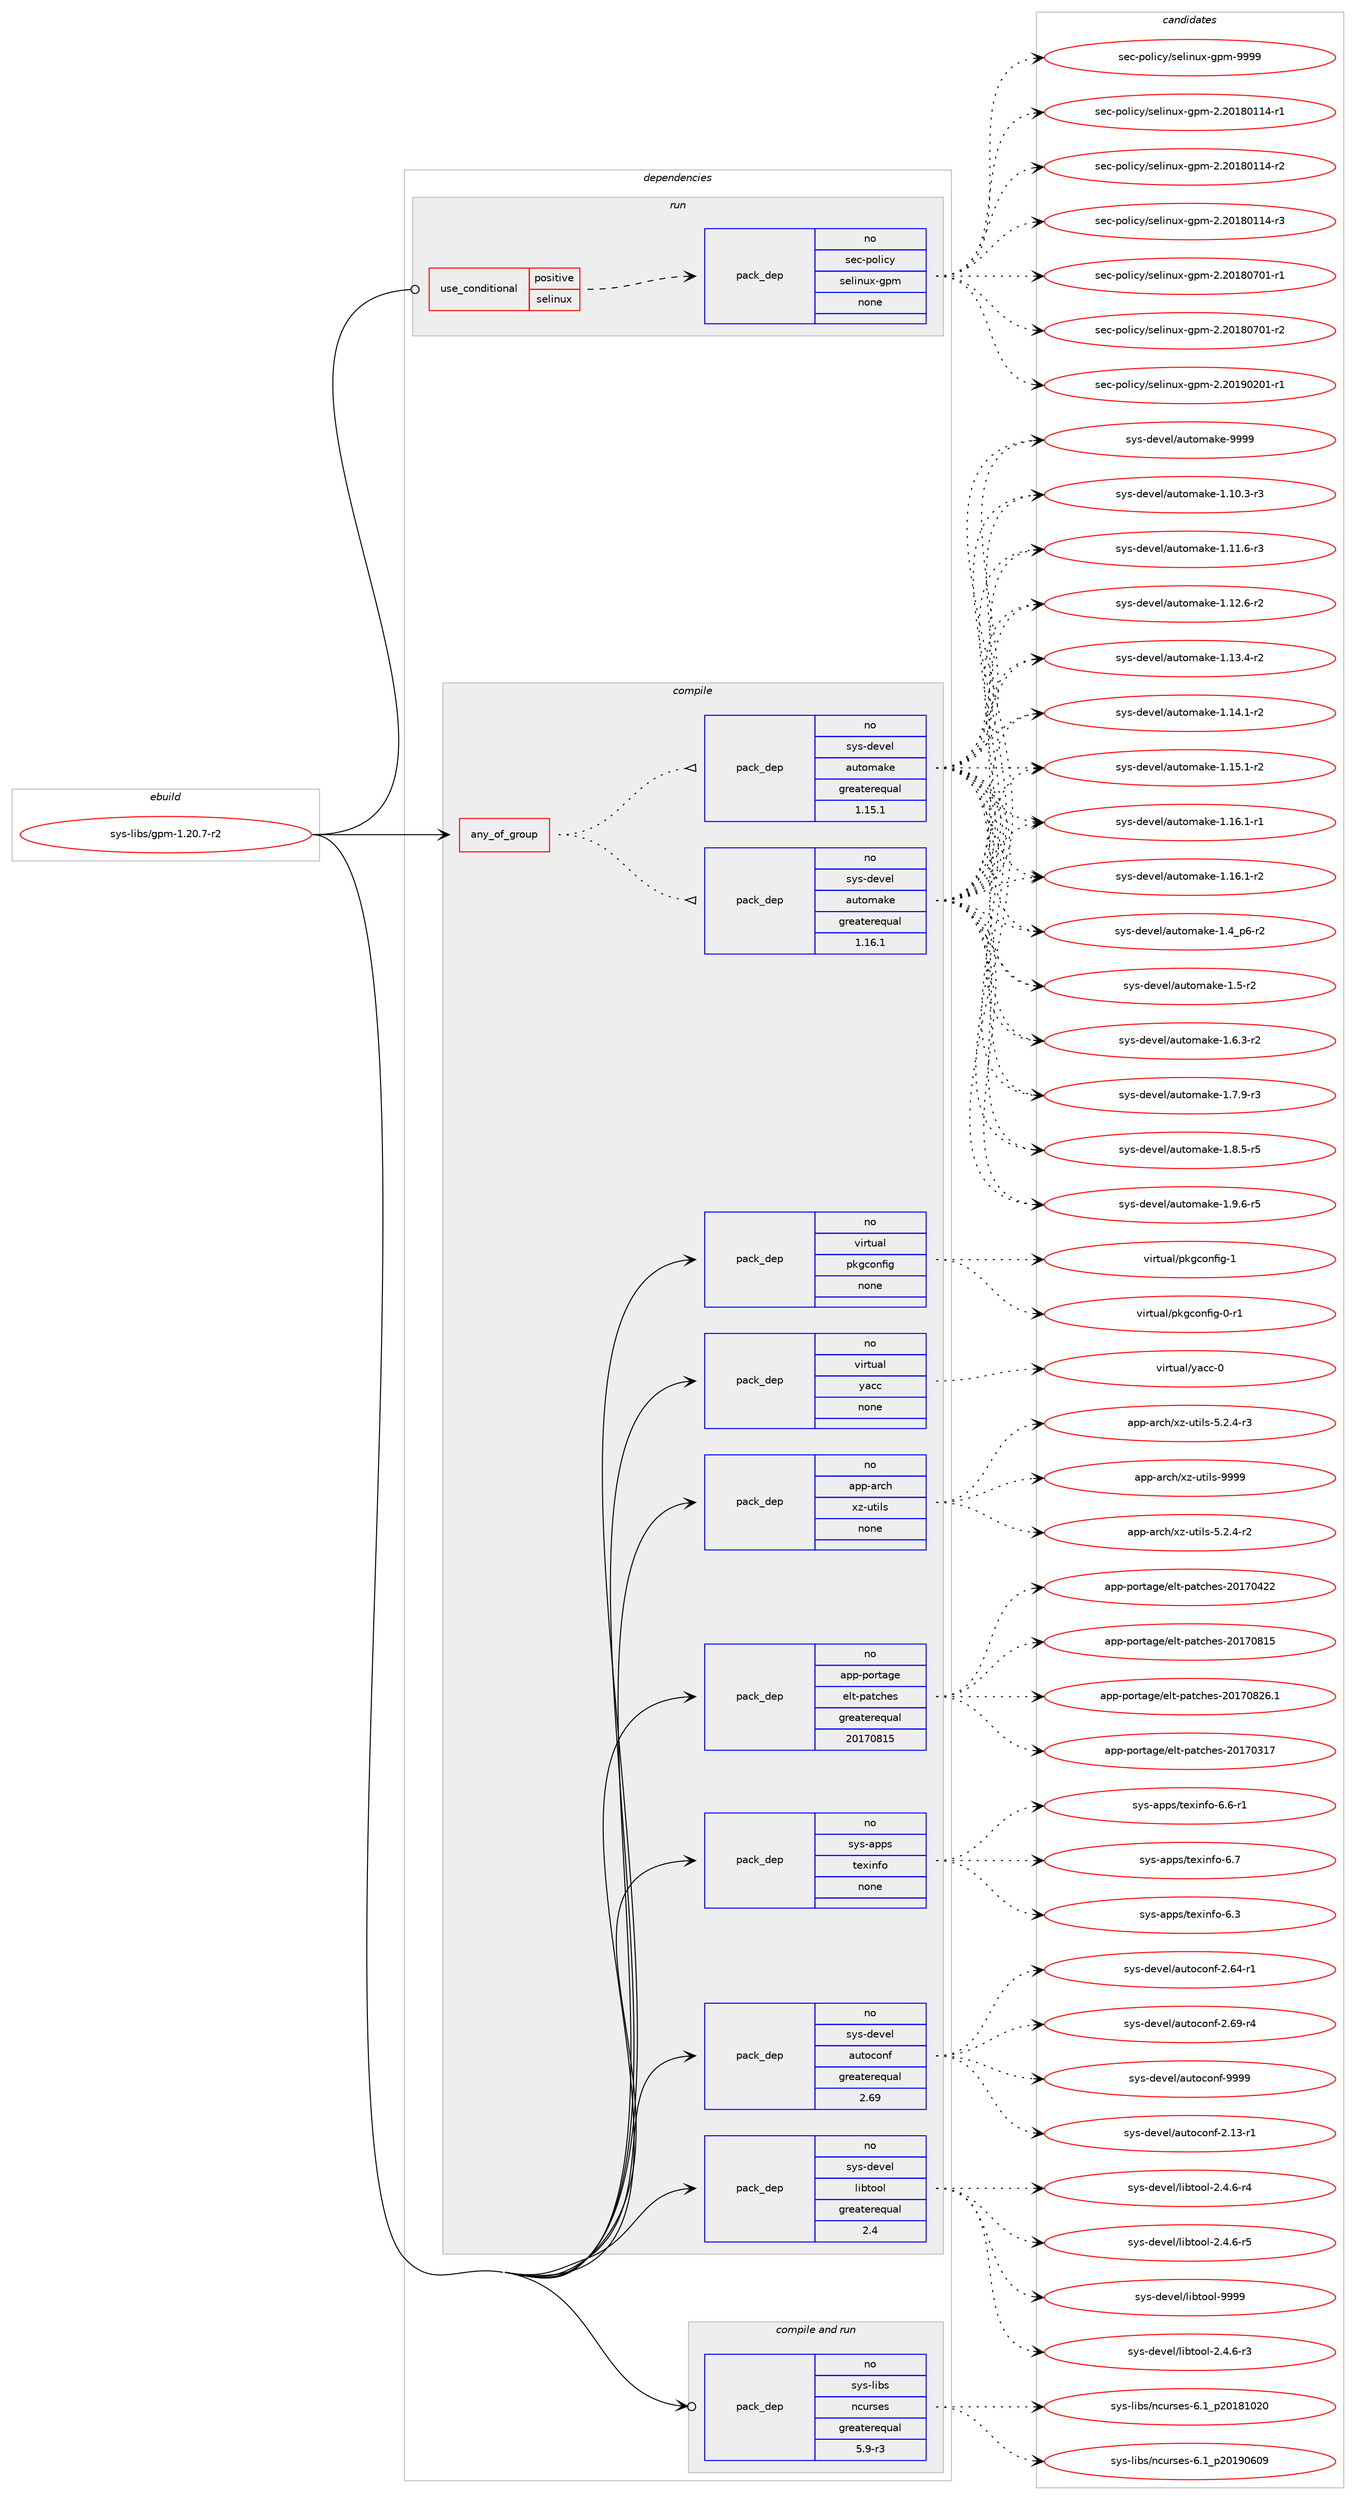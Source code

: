 digraph prolog {

# *************
# Graph options
# *************

newrank=true;
concentrate=true;
compound=true;
graph [rankdir=LR,fontname=Helvetica,fontsize=10,ranksep=1.5];#, ranksep=2.5, nodesep=0.2];
edge  [arrowhead=vee];
node  [fontname=Helvetica,fontsize=10];

# **********
# The ebuild
# **********

subgraph cluster_leftcol {
color=gray;
rank=same;
label=<<i>ebuild</i>>;
id [label="sys-libs/gpm-1.20.7-r2", color=red, width=4, href="../sys-libs/gpm-1.20.7-r2.svg"];
}

# ****************
# The dependencies
# ****************

subgraph cluster_midcol {
color=gray;
label=<<i>dependencies</i>>;
subgraph cluster_compile {
fillcolor="#eeeeee";
style=filled;
label=<<i>compile</i>>;
subgraph any15203 {
dependency896955 [label=<<TABLE BORDER="0" CELLBORDER="1" CELLSPACING="0" CELLPADDING="4"><TR><TD CELLPADDING="10">any_of_group</TD></TR></TABLE>>, shape=none, color=red];subgraph pack665739 {
dependency896956 [label=<<TABLE BORDER="0" CELLBORDER="1" CELLSPACING="0" CELLPADDING="4" WIDTH="220"><TR><TD ROWSPAN="6" CELLPADDING="30">pack_dep</TD></TR><TR><TD WIDTH="110">no</TD></TR><TR><TD>sys-devel</TD></TR><TR><TD>automake</TD></TR><TR><TD>greaterequal</TD></TR><TR><TD>1.16.1</TD></TR></TABLE>>, shape=none, color=blue];
}
dependency896955:e -> dependency896956:w [weight=20,style="dotted",arrowhead="oinv"];
subgraph pack665740 {
dependency896957 [label=<<TABLE BORDER="0" CELLBORDER="1" CELLSPACING="0" CELLPADDING="4" WIDTH="220"><TR><TD ROWSPAN="6" CELLPADDING="30">pack_dep</TD></TR><TR><TD WIDTH="110">no</TD></TR><TR><TD>sys-devel</TD></TR><TR><TD>automake</TD></TR><TR><TD>greaterequal</TD></TR><TR><TD>1.15.1</TD></TR></TABLE>>, shape=none, color=blue];
}
dependency896955:e -> dependency896957:w [weight=20,style="dotted",arrowhead="oinv"];
}
id:e -> dependency896955:w [weight=20,style="solid",arrowhead="vee"];
subgraph pack665741 {
dependency896958 [label=<<TABLE BORDER="0" CELLBORDER="1" CELLSPACING="0" CELLPADDING="4" WIDTH="220"><TR><TD ROWSPAN="6" CELLPADDING="30">pack_dep</TD></TR><TR><TD WIDTH="110">no</TD></TR><TR><TD>app-arch</TD></TR><TR><TD>xz-utils</TD></TR><TR><TD>none</TD></TR><TR><TD></TD></TR></TABLE>>, shape=none, color=blue];
}
id:e -> dependency896958:w [weight=20,style="solid",arrowhead="vee"];
subgraph pack665742 {
dependency896959 [label=<<TABLE BORDER="0" CELLBORDER="1" CELLSPACING="0" CELLPADDING="4" WIDTH="220"><TR><TD ROWSPAN="6" CELLPADDING="30">pack_dep</TD></TR><TR><TD WIDTH="110">no</TD></TR><TR><TD>app-portage</TD></TR><TR><TD>elt-patches</TD></TR><TR><TD>greaterequal</TD></TR><TR><TD>20170815</TD></TR></TABLE>>, shape=none, color=blue];
}
id:e -> dependency896959:w [weight=20,style="solid",arrowhead="vee"];
subgraph pack665743 {
dependency896960 [label=<<TABLE BORDER="0" CELLBORDER="1" CELLSPACING="0" CELLPADDING="4" WIDTH="220"><TR><TD ROWSPAN="6" CELLPADDING="30">pack_dep</TD></TR><TR><TD WIDTH="110">no</TD></TR><TR><TD>sys-apps</TD></TR><TR><TD>texinfo</TD></TR><TR><TD>none</TD></TR><TR><TD></TD></TR></TABLE>>, shape=none, color=blue];
}
id:e -> dependency896960:w [weight=20,style="solid",arrowhead="vee"];
subgraph pack665744 {
dependency896961 [label=<<TABLE BORDER="0" CELLBORDER="1" CELLSPACING="0" CELLPADDING="4" WIDTH="220"><TR><TD ROWSPAN="6" CELLPADDING="30">pack_dep</TD></TR><TR><TD WIDTH="110">no</TD></TR><TR><TD>sys-devel</TD></TR><TR><TD>autoconf</TD></TR><TR><TD>greaterequal</TD></TR><TR><TD>2.69</TD></TR></TABLE>>, shape=none, color=blue];
}
id:e -> dependency896961:w [weight=20,style="solid",arrowhead="vee"];
subgraph pack665745 {
dependency896962 [label=<<TABLE BORDER="0" CELLBORDER="1" CELLSPACING="0" CELLPADDING="4" WIDTH="220"><TR><TD ROWSPAN="6" CELLPADDING="30">pack_dep</TD></TR><TR><TD WIDTH="110">no</TD></TR><TR><TD>sys-devel</TD></TR><TR><TD>libtool</TD></TR><TR><TD>greaterequal</TD></TR><TR><TD>2.4</TD></TR></TABLE>>, shape=none, color=blue];
}
id:e -> dependency896962:w [weight=20,style="solid",arrowhead="vee"];
subgraph pack665746 {
dependency896963 [label=<<TABLE BORDER="0" CELLBORDER="1" CELLSPACING="0" CELLPADDING="4" WIDTH="220"><TR><TD ROWSPAN="6" CELLPADDING="30">pack_dep</TD></TR><TR><TD WIDTH="110">no</TD></TR><TR><TD>virtual</TD></TR><TR><TD>pkgconfig</TD></TR><TR><TD>none</TD></TR><TR><TD></TD></TR></TABLE>>, shape=none, color=blue];
}
id:e -> dependency896963:w [weight=20,style="solid",arrowhead="vee"];
subgraph pack665747 {
dependency896964 [label=<<TABLE BORDER="0" CELLBORDER="1" CELLSPACING="0" CELLPADDING="4" WIDTH="220"><TR><TD ROWSPAN="6" CELLPADDING="30">pack_dep</TD></TR><TR><TD WIDTH="110">no</TD></TR><TR><TD>virtual</TD></TR><TR><TD>yacc</TD></TR><TR><TD>none</TD></TR><TR><TD></TD></TR></TABLE>>, shape=none, color=blue];
}
id:e -> dependency896964:w [weight=20,style="solid",arrowhead="vee"];
}
subgraph cluster_compileandrun {
fillcolor="#eeeeee";
style=filled;
label=<<i>compile and run</i>>;
subgraph pack665748 {
dependency896965 [label=<<TABLE BORDER="0" CELLBORDER="1" CELLSPACING="0" CELLPADDING="4" WIDTH="220"><TR><TD ROWSPAN="6" CELLPADDING="30">pack_dep</TD></TR><TR><TD WIDTH="110">no</TD></TR><TR><TD>sys-libs</TD></TR><TR><TD>ncurses</TD></TR><TR><TD>greaterequal</TD></TR><TR><TD>5.9-r3</TD></TR></TABLE>>, shape=none, color=blue];
}
id:e -> dependency896965:w [weight=20,style="solid",arrowhead="odotvee"];
}
subgraph cluster_run {
fillcolor="#eeeeee";
style=filled;
label=<<i>run</i>>;
subgraph cond215467 {
dependency896966 [label=<<TABLE BORDER="0" CELLBORDER="1" CELLSPACING="0" CELLPADDING="4"><TR><TD ROWSPAN="3" CELLPADDING="10">use_conditional</TD></TR><TR><TD>positive</TD></TR><TR><TD>selinux</TD></TR></TABLE>>, shape=none, color=red];
subgraph pack665749 {
dependency896967 [label=<<TABLE BORDER="0" CELLBORDER="1" CELLSPACING="0" CELLPADDING="4" WIDTH="220"><TR><TD ROWSPAN="6" CELLPADDING="30">pack_dep</TD></TR><TR><TD WIDTH="110">no</TD></TR><TR><TD>sec-policy</TD></TR><TR><TD>selinux-gpm</TD></TR><TR><TD>none</TD></TR><TR><TD></TD></TR></TABLE>>, shape=none, color=blue];
}
dependency896966:e -> dependency896967:w [weight=20,style="dashed",arrowhead="vee"];
}
id:e -> dependency896966:w [weight=20,style="solid",arrowhead="odot"];
}
}

# **************
# The candidates
# **************

subgraph cluster_choices {
rank=same;
color=gray;
label=<<i>candidates</i>>;

subgraph choice665739 {
color=black;
nodesep=1;
choice11512111545100101118101108479711711611110997107101454946494846514511451 [label="sys-devel/automake-1.10.3-r3", color=red, width=4,href="../sys-devel/automake-1.10.3-r3.svg"];
choice11512111545100101118101108479711711611110997107101454946494946544511451 [label="sys-devel/automake-1.11.6-r3", color=red, width=4,href="../sys-devel/automake-1.11.6-r3.svg"];
choice11512111545100101118101108479711711611110997107101454946495046544511450 [label="sys-devel/automake-1.12.6-r2", color=red, width=4,href="../sys-devel/automake-1.12.6-r2.svg"];
choice11512111545100101118101108479711711611110997107101454946495146524511450 [label="sys-devel/automake-1.13.4-r2", color=red, width=4,href="../sys-devel/automake-1.13.4-r2.svg"];
choice11512111545100101118101108479711711611110997107101454946495246494511450 [label="sys-devel/automake-1.14.1-r2", color=red, width=4,href="../sys-devel/automake-1.14.1-r2.svg"];
choice11512111545100101118101108479711711611110997107101454946495346494511450 [label="sys-devel/automake-1.15.1-r2", color=red, width=4,href="../sys-devel/automake-1.15.1-r2.svg"];
choice11512111545100101118101108479711711611110997107101454946495446494511449 [label="sys-devel/automake-1.16.1-r1", color=red, width=4,href="../sys-devel/automake-1.16.1-r1.svg"];
choice11512111545100101118101108479711711611110997107101454946495446494511450 [label="sys-devel/automake-1.16.1-r2", color=red, width=4,href="../sys-devel/automake-1.16.1-r2.svg"];
choice115121115451001011181011084797117116111109971071014549465295112544511450 [label="sys-devel/automake-1.4_p6-r2", color=red, width=4,href="../sys-devel/automake-1.4_p6-r2.svg"];
choice11512111545100101118101108479711711611110997107101454946534511450 [label="sys-devel/automake-1.5-r2", color=red, width=4,href="../sys-devel/automake-1.5-r2.svg"];
choice115121115451001011181011084797117116111109971071014549465446514511450 [label="sys-devel/automake-1.6.3-r2", color=red, width=4,href="../sys-devel/automake-1.6.3-r2.svg"];
choice115121115451001011181011084797117116111109971071014549465546574511451 [label="sys-devel/automake-1.7.9-r3", color=red, width=4,href="../sys-devel/automake-1.7.9-r3.svg"];
choice115121115451001011181011084797117116111109971071014549465646534511453 [label="sys-devel/automake-1.8.5-r5", color=red, width=4,href="../sys-devel/automake-1.8.5-r5.svg"];
choice115121115451001011181011084797117116111109971071014549465746544511453 [label="sys-devel/automake-1.9.6-r5", color=red, width=4,href="../sys-devel/automake-1.9.6-r5.svg"];
choice115121115451001011181011084797117116111109971071014557575757 [label="sys-devel/automake-9999", color=red, width=4,href="../sys-devel/automake-9999.svg"];
dependency896956:e -> choice11512111545100101118101108479711711611110997107101454946494846514511451:w [style=dotted,weight="100"];
dependency896956:e -> choice11512111545100101118101108479711711611110997107101454946494946544511451:w [style=dotted,weight="100"];
dependency896956:e -> choice11512111545100101118101108479711711611110997107101454946495046544511450:w [style=dotted,weight="100"];
dependency896956:e -> choice11512111545100101118101108479711711611110997107101454946495146524511450:w [style=dotted,weight="100"];
dependency896956:e -> choice11512111545100101118101108479711711611110997107101454946495246494511450:w [style=dotted,weight="100"];
dependency896956:e -> choice11512111545100101118101108479711711611110997107101454946495346494511450:w [style=dotted,weight="100"];
dependency896956:e -> choice11512111545100101118101108479711711611110997107101454946495446494511449:w [style=dotted,weight="100"];
dependency896956:e -> choice11512111545100101118101108479711711611110997107101454946495446494511450:w [style=dotted,weight="100"];
dependency896956:e -> choice115121115451001011181011084797117116111109971071014549465295112544511450:w [style=dotted,weight="100"];
dependency896956:e -> choice11512111545100101118101108479711711611110997107101454946534511450:w [style=dotted,weight="100"];
dependency896956:e -> choice115121115451001011181011084797117116111109971071014549465446514511450:w [style=dotted,weight="100"];
dependency896956:e -> choice115121115451001011181011084797117116111109971071014549465546574511451:w [style=dotted,weight="100"];
dependency896956:e -> choice115121115451001011181011084797117116111109971071014549465646534511453:w [style=dotted,weight="100"];
dependency896956:e -> choice115121115451001011181011084797117116111109971071014549465746544511453:w [style=dotted,weight="100"];
dependency896956:e -> choice115121115451001011181011084797117116111109971071014557575757:w [style=dotted,weight="100"];
}
subgraph choice665740 {
color=black;
nodesep=1;
choice11512111545100101118101108479711711611110997107101454946494846514511451 [label="sys-devel/automake-1.10.3-r3", color=red, width=4,href="../sys-devel/automake-1.10.3-r3.svg"];
choice11512111545100101118101108479711711611110997107101454946494946544511451 [label="sys-devel/automake-1.11.6-r3", color=red, width=4,href="../sys-devel/automake-1.11.6-r3.svg"];
choice11512111545100101118101108479711711611110997107101454946495046544511450 [label="sys-devel/automake-1.12.6-r2", color=red, width=4,href="../sys-devel/automake-1.12.6-r2.svg"];
choice11512111545100101118101108479711711611110997107101454946495146524511450 [label="sys-devel/automake-1.13.4-r2", color=red, width=4,href="../sys-devel/automake-1.13.4-r2.svg"];
choice11512111545100101118101108479711711611110997107101454946495246494511450 [label="sys-devel/automake-1.14.1-r2", color=red, width=4,href="../sys-devel/automake-1.14.1-r2.svg"];
choice11512111545100101118101108479711711611110997107101454946495346494511450 [label="sys-devel/automake-1.15.1-r2", color=red, width=4,href="../sys-devel/automake-1.15.1-r2.svg"];
choice11512111545100101118101108479711711611110997107101454946495446494511449 [label="sys-devel/automake-1.16.1-r1", color=red, width=4,href="../sys-devel/automake-1.16.1-r1.svg"];
choice11512111545100101118101108479711711611110997107101454946495446494511450 [label="sys-devel/automake-1.16.1-r2", color=red, width=4,href="../sys-devel/automake-1.16.1-r2.svg"];
choice115121115451001011181011084797117116111109971071014549465295112544511450 [label="sys-devel/automake-1.4_p6-r2", color=red, width=4,href="../sys-devel/automake-1.4_p6-r2.svg"];
choice11512111545100101118101108479711711611110997107101454946534511450 [label="sys-devel/automake-1.5-r2", color=red, width=4,href="../sys-devel/automake-1.5-r2.svg"];
choice115121115451001011181011084797117116111109971071014549465446514511450 [label="sys-devel/automake-1.6.3-r2", color=red, width=4,href="../sys-devel/automake-1.6.3-r2.svg"];
choice115121115451001011181011084797117116111109971071014549465546574511451 [label="sys-devel/automake-1.7.9-r3", color=red, width=4,href="../sys-devel/automake-1.7.9-r3.svg"];
choice115121115451001011181011084797117116111109971071014549465646534511453 [label="sys-devel/automake-1.8.5-r5", color=red, width=4,href="../sys-devel/automake-1.8.5-r5.svg"];
choice115121115451001011181011084797117116111109971071014549465746544511453 [label="sys-devel/automake-1.9.6-r5", color=red, width=4,href="../sys-devel/automake-1.9.6-r5.svg"];
choice115121115451001011181011084797117116111109971071014557575757 [label="sys-devel/automake-9999", color=red, width=4,href="../sys-devel/automake-9999.svg"];
dependency896957:e -> choice11512111545100101118101108479711711611110997107101454946494846514511451:w [style=dotted,weight="100"];
dependency896957:e -> choice11512111545100101118101108479711711611110997107101454946494946544511451:w [style=dotted,weight="100"];
dependency896957:e -> choice11512111545100101118101108479711711611110997107101454946495046544511450:w [style=dotted,weight="100"];
dependency896957:e -> choice11512111545100101118101108479711711611110997107101454946495146524511450:w [style=dotted,weight="100"];
dependency896957:e -> choice11512111545100101118101108479711711611110997107101454946495246494511450:w [style=dotted,weight="100"];
dependency896957:e -> choice11512111545100101118101108479711711611110997107101454946495346494511450:w [style=dotted,weight="100"];
dependency896957:e -> choice11512111545100101118101108479711711611110997107101454946495446494511449:w [style=dotted,weight="100"];
dependency896957:e -> choice11512111545100101118101108479711711611110997107101454946495446494511450:w [style=dotted,weight="100"];
dependency896957:e -> choice115121115451001011181011084797117116111109971071014549465295112544511450:w [style=dotted,weight="100"];
dependency896957:e -> choice11512111545100101118101108479711711611110997107101454946534511450:w [style=dotted,weight="100"];
dependency896957:e -> choice115121115451001011181011084797117116111109971071014549465446514511450:w [style=dotted,weight="100"];
dependency896957:e -> choice115121115451001011181011084797117116111109971071014549465546574511451:w [style=dotted,weight="100"];
dependency896957:e -> choice115121115451001011181011084797117116111109971071014549465646534511453:w [style=dotted,weight="100"];
dependency896957:e -> choice115121115451001011181011084797117116111109971071014549465746544511453:w [style=dotted,weight="100"];
dependency896957:e -> choice115121115451001011181011084797117116111109971071014557575757:w [style=dotted,weight="100"];
}
subgraph choice665741 {
color=black;
nodesep=1;
choice9711211245971149910447120122451171161051081154553465046524511450 [label="app-arch/xz-utils-5.2.4-r2", color=red, width=4,href="../app-arch/xz-utils-5.2.4-r2.svg"];
choice9711211245971149910447120122451171161051081154553465046524511451 [label="app-arch/xz-utils-5.2.4-r3", color=red, width=4,href="../app-arch/xz-utils-5.2.4-r3.svg"];
choice9711211245971149910447120122451171161051081154557575757 [label="app-arch/xz-utils-9999", color=red, width=4,href="../app-arch/xz-utils-9999.svg"];
dependency896958:e -> choice9711211245971149910447120122451171161051081154553465046524511450:w [style=dotted,weight="100"];
dependency896958:e -> choice9711211245971149910447120122451171161051081154553465046524511451:w [style=dotted,weight="100"];
dependency896958:e -> choice9711211245971149910447120122451171161051081154557575757:w [style=dotted,weight="100"];
}
subgraph choice665742 {
color=black;
nodesep=1;
choice97112112451121111141169710310147101108116451129711699104101115455048495548514955 [label="app-portage/elt-patches-20170317", color=red, width=4,href="../app-portage/elt-patches-20170317.svg"];
choice97112112451121111141169710310147101108116451129711699104101115455048495548525050 [label="app-portage/elt-patches-20170422", color=red, width=4,href="../app-portage/elt-patches-20170422.svg"];
choice97112112451121111141169710310147101108116451129711699104101115455048495548564953 [label="app-portage/elt-patches-20170815", color=red, width=4,href="../app-portage/elt-patches-20170815.svg"];
choice971121124511211111411697103101471011081164511297116991041011154550484955485650544649 [label="app-portage/elt-patches-20170826.1", color=red, width=4,href="../app-portage/elt-patches-20170826.1.svg"];
dependency896959:e -> choice97112112451121111141169710310147101108116451129711699104101115455048495548514955:w [style=dotted,weight="100"];
dependency896959:e -> choice97112112451121111141169710310147101108116451129711699104101115455048495548525050:w [style=dotted,weight="100"];
dependency896959:e -> choice97112112451121111141169710310147101108116451129711699104101115455048495548564953:w [style=dotted,weight="100"];
dependency896959:e -> choice971121124511211111411697103101471011081164511297116991041011154550484955485650544649:w [style=dotted,weight="100"];
}
subgraph choice665743 {
color=black;
nodesep=1;
choice11512111545971121121154711610112010511010211145544651 [label="sys-apps/texinfo-6.3", color=red, width=4,href="../sys-apps/texinfo-6.3.svg"];
choice115121115459711211211547116101120105110102111455446544511449 [label="sys-apps/texinfo-6.6-r1", color=red, width=4,href="../sys-apps/texinfo-6.6-r1.svg"];
choice11512111545971121121154711610112010511010211145544655 [label="sys-apps/texinfo-6.7", color=red, width=4,href="../sys-apps/texinfo-6.7.svg"];
dependency896960:e -> choice11512111545971121121154711610112010511010211145544651:w [style=dotted,weight="100"];
dependency896960:e -> choice115121115459711211211547116101120105110102111455446544511449:w [style=dotted,weight="100"];
dependency896960:e -> choice11512111545971121121154711610112010511010211145544655:w [style=dotted,weight="100"];
}
subgraph choice665744 {
color=black;
nodesep=1;
choice1151211154510010111810110847971171161119911111010245504649514511449 [label="sys-devel/autoconf-2.13-r1", color=red, width=4,href="../sys-devel/autoconf-2.13-r1.svg"];
choice1151211154510010111810110847971171161119911111010245504654524511449 [label="sys-devel/autoconf-2.64-r1", color=red, width=4,href="../sys-devel/autoconf-2.64-r1.svg"];
choice1151211154510010111810110847971171161119911111010245504654574511452 [label="sys-devel/autoconf-2.69-r4", color=red, width=4,href="../sys-devel/autoconf-2.69-r4.svg"];
choice115121115451001011181011084797117116111991111101024557575757 [label="sys-devel/autoconf-9999", color=red, width=4,href="../sys-devel/autoconf-9999.svg"];
dependency896961:e -> choice1151211154510010111810110847971171161119911111010245504649514511449:w [style=dotted,weight="100"];
dependency896961:e -> choice1151211154510010111810110847971171161119911111010245504654524511449:w [style=dotted,weight="100"];
dependency896961:e -> choice1151211154510010111810110847971171161119911111010245504654574511452:w [style=dotted,weight="100"];
dependency896961:e -> choice115121115451001011181011084797117116111991111101024557575757:w [style=dotted,weight="100"];
}
subgraph choice665745 {
color=black;
nodesep=1;
choice1151211154510010111810110847108105981161111111084550465246544511451 [label="sys-devel/libtool-2.4.6-r3", color=red, width=4,href="../sys-devel/libtool-2.4.6-r3.svg"];
choice1151211154510010111810110847108105981161111111084550465246544511452 [label="sys-devel/libtool-2.4.6-r4", color=red, width=4,href="../sys-devel/libtool-2.4.6-r4.svg"];
choice1151211154510010111810110847108105981161111111084550465246544511453 [label="sys-devel/libtool-2.4.6-r5", color=red, width=4,href="../sys-devel/libtool-2.4.6-r5.svg"];
choice1151211154510010111810110847108105981161111111084557575757 [label="sys-devel/libtool-9999", color=red, width=4,href="../sys-devel/libtool-9999.svg"];
dependency896962:e -> choice1151211154510010111810110847108105981161111111084550465246544511451:w [style=dotted,weight="100"];
dependency896962:e -> choice1151211154510010111810110847108105981161111111084550465246544511452:w [style=dotted,weight="100"];
dependency896962:e -> choice1151211154510010111810110847108105981161111111084550465246544511453:w [style=dotted,weight="100"];
dependency896962:e -> choice1151211154510010111810110847108105981161111111084557575757:w [style=dotted,weight="100"];
}
subgraph choice665746 {
color=black;
nodesep=1;
choice11810511411611797108471121071039911111010210510345484511449 [label="virtual/pkgconfig-0-r1", color=red, width=4,href="../virtual/pkgconfig-0-r1.svg"];
choice1181051141161179710847112107103991111101021051034549 [label="virtual/pkgconfig-1", color=red, width=4,href="../virtual/pkgconfig-1.svg"];
dependency896963:e -> choice11810511411611797108471121071039911111010210510345484511449:w [style=dotted,weight="100"];
dependency896963:e -> choice1181051141161179710847112107103991111101021051034549:w [style=dotted,weight="100"];
}
subgraph choice665747 {
color=black;
nodesep=1;
choice11810511411611797108471219799994548 [label="virtual/yacc-0", color=red, width=4,href="../virtual/yacc-0.svg"];
dependency896964:e -> choice11810511411611797108471219799994548:w [style=dotted,weight="100"];
}
subgraph choice665748 {
color=black;
nodesep=1;
choice1151211154510810598115471109911711411510111545544649951125048495649485048 [label="sys-libs/ncurses-6.1_p20181020", color=red, width=4,href="../sys-libs/ncurses-6.1_p20181020.svg"];
choice1151211154510810598115471109911711411510111545544649951125048495748544857 [label="sys-libs/ncurses-6.1_p20190609", color=red, width=4,href="../sys-libs/ncurses-6.1_p20190609.svg"];
dependency896965:e -> choice1151211154510810598115471109911711411510111545544649951125048495649485048:w [style=dotted,weight="100"];
dependency896965:e -> choice1151211154510810598115471109911711411510111545544649951125048495748544857:w [style=dotted,weight="100"];
}
subgraph choice665749 {
color=black;
nodesep=1;
choice115101994511211110810599121471151011081051101171204510311210945504650484956484949524511449 [label="sec-policy/selinux-gpm-2.20180114-r1", color=red, width=4,href="../sec-policy/selinux-gpm-2.20180114-r1.svg"];
choice115101994511211110810599121471151011081051101171204510311210945504650484956484949524511450 [label="sec-policy/selinux-gpm-2.20180114-r2", color=red, width=4,href="../sec-policy/selinux-gpm-2.20180114-r2.svg"];
choice115101994511211110810599121471151011081051101171204510311210945504650484956484949524511451 [label="sec-policy/selinux-gpm-2.20180114-r3", color=red, width=4,href="../sec-policy/selinux-gpm-2.20180114-r3.svg"];
choice115101994511211110810599121471151011081051101171204510311210945504650484956485548494511449 [label="sec-policy/selinux-gpm-2.20180701-r1", color=red, width=4,href="../sec-policy/selinux-gpm-2.20180701-r1.svg"];
choice115101994511211110810599121471151011081051101171204510311210945504650484956485548494511450 [label="sec-policy/selinux-gpm-2.20180701-r2", color=red, width=4,href="../sec-policy/selinux-gpm-2.20180701-r2.svg"];
choice115101994511211110810599121471151011081051101171204510311210945504650484957485048494511449 [label="sec-policy/selinux-gpm-2.20190201-r1", color=red, width=4,href="../sec-policy/selinux-gpm-2.20190201-r1.svg"];
choice11510199451121111081059912147115101108105110117120451031121094557575757 [label="sec-policy/selinux-gpm-9999", color=red, width=4,href="../sec-policy/selinux-gpm-9999.svg"];
dependency896967:e -> choice115101994511211110810599121471151011081051101171204510311210945504650484956484949524511449:w [style=dotted,weight="100"];
dependency896967:e -> choice115101994511211110810599121471151011081051101171204510311210945504650484956484949524511450:w [style=dotted,weight="100"];
dependency896967:e -> choice115101994511211110810599121471151011081051101171204510311210945504650484956484949524511451:w [style=dotted,weight="100"];
dependency896967:e -> choice115101994511211110810599121471151011081051101171204510311210945504650484956485548494511449:w [style=dotted,weight="100"];
dependency896967:e -> choice115101994511211110810599121471151011081051101171204510311210945504650484956485548494511450:w [style=dotted,weight="100"];
dependency896967:e -> choice115101994511211110810599121471151011081051101171204510311210945504650484957485048494511449:w [style=dotted,weight="100"];
dependency896967:e -> choice11510199451121111081059912147115101108105110117120451031121094557575757:w [style=dotted,weight="100"];
}
}

}
